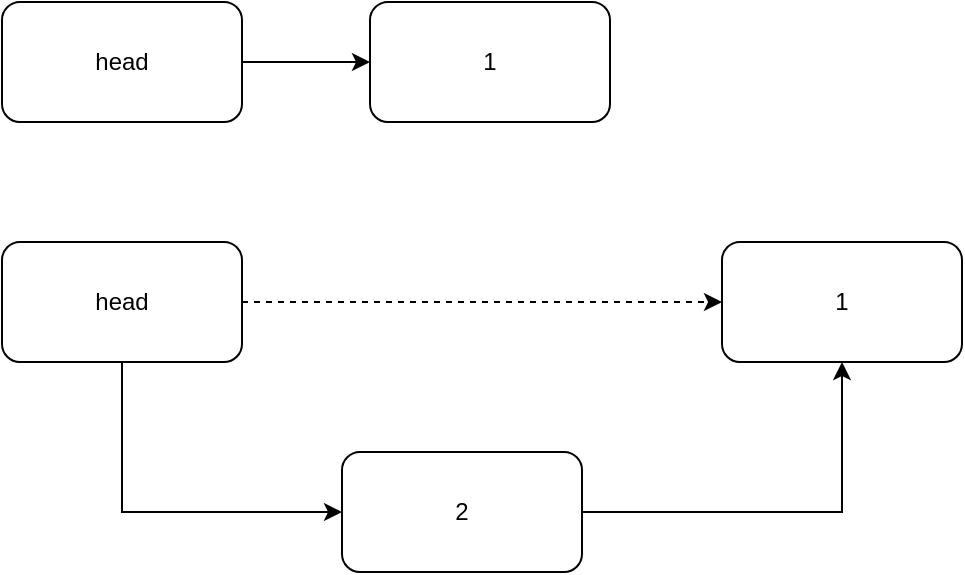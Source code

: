 <mxfile version="14.5.8" type="github">
  <diagram id="2rqKe3ScCihrv5Uv30zU" name="Page-1">
    <mxGraphModel dx="1183" dy="601" grid="1" gridSize="10" guides="1" tooltips="1" connect="1" arrows="1" fold="1" page="1" pageScale="1" pageWidth="827" pageHeight="1169" math="0" shadow="0">
      <root>
        <mxCell id="0" />
        <mxCell id="1" parent="0" />
        <mxCell id="9VRNTSByi9qjR2s4DUpZ-3" style="edgeStyle=orthogonalEdgeStyle;rounded=0;orthogonalLoop=1;jettySize=auto;html=1;exitX=1;exitY=0.5;exitDx=0;exitDy=0;entryX=0;entryY=0.5;entryDx=0;entryDy=0;" edge="1" parent="1" source="9VRNTSByi9qjR2s4DUpZ-1" target="9VRNTSByi9qjR2s4DUpZ-2">
          <mxGeometry relative="1" as="geometry" />
        </mxCell>
        <mxCell id="9VRNTSByi9qjR2s4DUpZ-1" value="head" style="rounded=1;whiteSpace=wrap;html=1;" vertex="1" parent="1">
          <mxGeometry x="110" y="300" width="120" height="60" as="geometry" />
        </mxCell>
        <mxCell id="9VRNTSByi9qjR2s4DUpZ-2" value="1" style="rounded=1;whiteSpace=wrap;html=1;" vertex="1" parent="1">
          <mxGeometry x="294" y="300" width="120" height="60" as="geometry" />
        </mxCell>
        <mxCell id="9VRNTSByi9qjR2s4DUpZ-9" style="edgeStyle=orthogonalEdgeStyle;rounded=0;orthogonalLoop=1;jettySize=auto;html=1;exitX=0.5;exitY=1;exitDx=0;exitDy=0;entryX=0;entryY=0.5;entryDx=0;entryDy=0;" edge="1" parent="1" source="9VRNTSByi9qjR2s4DUpZ-5" target="9VRNTSByi9qjR2s4DUpZ-7">
          <mxGeometry relative="1" as="geometry" />
        </mxCell>
        <mxCell id="9VRNTSByi9qjR2s4DUpZ-10" style="edgeStyle=orthogonalEdgeStyle;rounded=0;orthogonalLoop=1;jettySize=auto;html=1;exitX=1;exitY=0.5;exitDx=0;exitDy=0;entryX=0;entryY=0.5;entryDx=0;entryDy=0;dashed=1;" edge="1" parent="1" source="9VRNTSByi9qjR2s4DUpZ-5" target="9VRNTSByi9qjR2s4DUpZ-6">
          <mxGeometry relative="1" as="geometry" />
        </mxCell>
        <mxCell id="9VRNTSByi9qjR2s4DUpZ-5" value="head" style="rounded=1;whiteSpace=wrap;html=1;" vertex="1" parent="1">
          <mxGeometry x="110" y="420" width="120" height="60" as="geometry" />
        </mxCell>
        <mxCell id="9VRNTSByi9qjR2s4DUpZ-6" value="1" style="rounded=1;whiteSpace=wrap;html=1;" vertex="1" parent="1">
          <mxGeometry x="470" y="420" width="120" height="60" as="geometry" />
        </mxCell>
        <mxCell id="9VRNTSByi9qjR2s4DUpZ-8" style="edgeStyle=orthogonalEdgeStyle;rounded=0;orthogonalLoop=1;jettySize=auto;html=1;exitX=1;exitY=0.5;exitDx=0;exitDy=0;entryX=0.5;entryY=1;entryDx=0;entryDy=0;" edge="1" parent="1" source="9VRNTSByi9qjR2s4DUpZ-7" target="9VRNTSByi9qjR2s4DUpZ-6">
          <mxGeometry relative="1" as="geometry" />
        </mxCell>
        <mxCell id="9VRNTSByi9qjR2s4DUpZ-7" value="2" style="rounded=1;whiteSpace=wrap;html=1;" vertex="1" parent="1">
          <mxGeometry x="280" y="525" width="120" height="60" as="geometry" />
        </mxCell>
      </root>
    </mxGraphModel>
  </diagram>
</mxfile>
